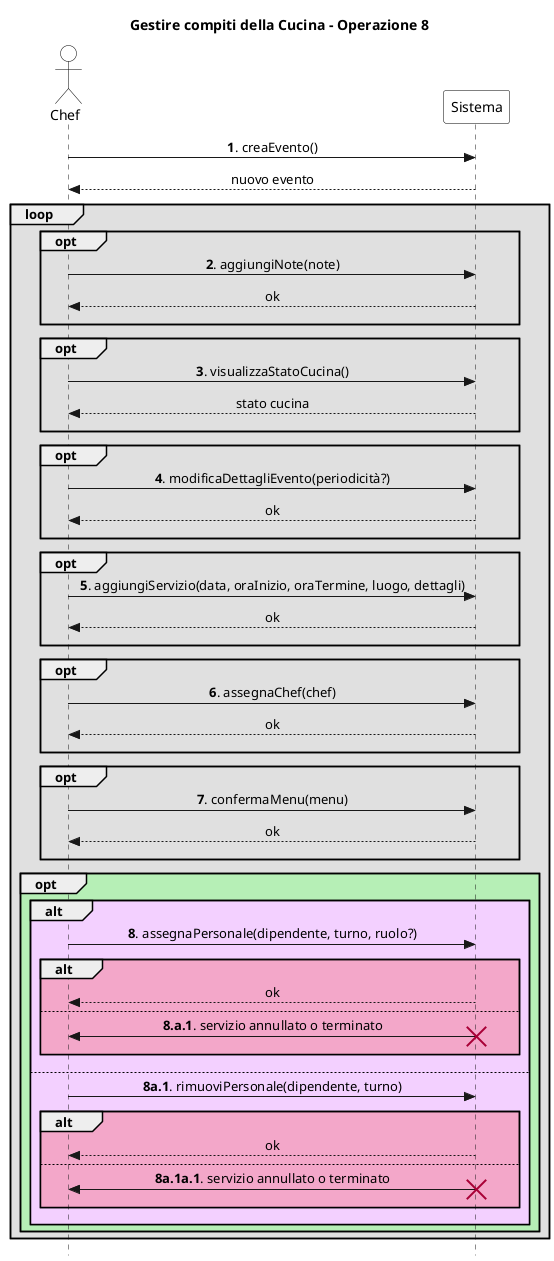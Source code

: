 @startuml
skinparam Style strictuml
skinparam SequenceMessageAlign center

skinparam sequence {
    ActorBorderColor Black
    ActorBackgroundColor White
    ParticipantBorderColor Black
    ParticipantBackgroundColor White
}

actor Chef
participant Sistema

title Gestire compiti della Cucina - Operazione 8

Chef -> Sistema: **1**. creaEvento()
return nuovo evento

loop #e0e0e0
    opt #e0e0e0
        Chef -> Sistema: **2**. aggiungiNote(note)
        return ok
        ||10||
    end

    opt #e0e0e0
        Chef -> Sistema: **3**. visualizzaStatoCucina()
        return stato cucina
        ||10||
    end

    opt #e0e0e0
        Chef -> Sistema: **4**. modificaDettagliEvento(periodicità?)
        return ok
        ||10||
    end

    opt #e0e0e0
        Chef -> Sistema: **5**. aggiungiServizio(data, oraInizio, oraTermine, luogo, dettagli)
        return ok
        ||10||
    end

    opt #e0e0e0
        Chef -> Sistema: **6**. assegnaChef(chef)
        return ok
        ||10||
    end

    opt #e0e0e0
        Chef -> Sistema: **7**. confermaMenu(menu)
        return ok
        ||10||
    end

    opt #b6efb6
        alt #f3d0ff
            Chef -> Sistema: **8**. assegnaPersonale(dipendente, turno, ruolo?)
            alt #f3a7c9
                return ok
            else
                Chef <- Sistema: **8.a.1**. servizio annullato o terminato
                destroy Sistema
                ||10||
            end
            ||10||
        else
            Chef -> Sistema: **8a.1**. rimuoviPersonale(dipendente, turno)
            alt #f3a7c9
                return ok
            else
                Chef <- Sistema: **8a.1a.1**. servizio annullato o terminato
                destroy Sistema
                ||10||
            end
            ||10||
        end
    end
end
@enduml
